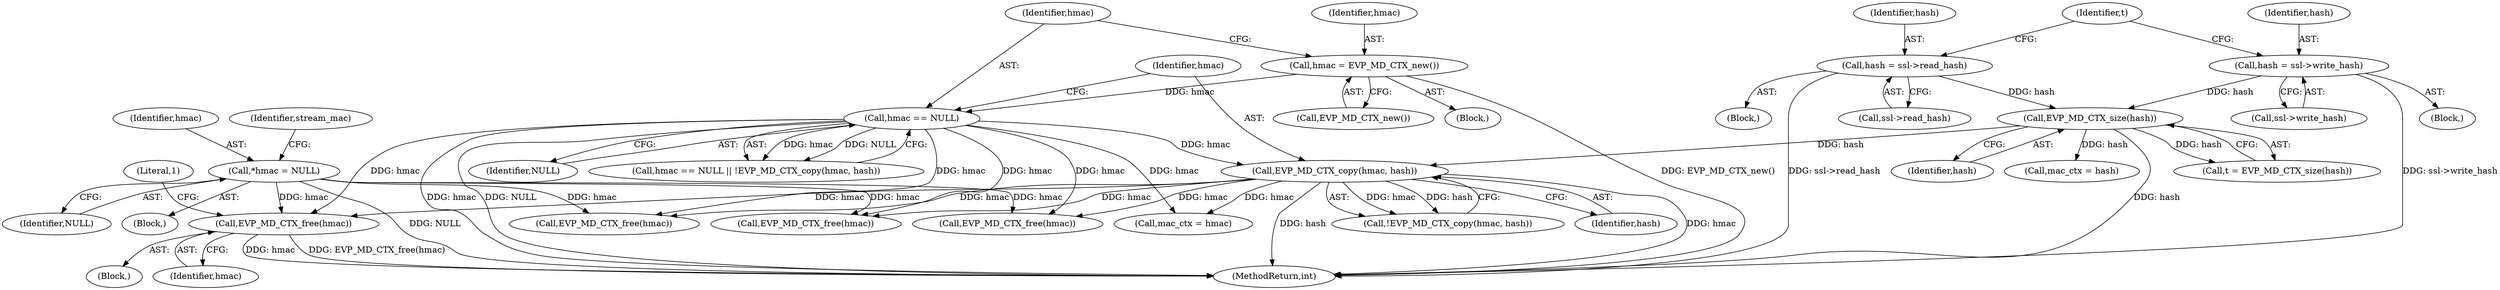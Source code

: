 digraph "0_openssl_4ad93618d26a3ea23d36ad5498ff4f59eff3a4d2_3@pointer" {
"1000401" [label="(Call,EVP_MD_CTX_free(hmac))"];
"1000114" [label="(Call,*hmac = NULL)"];
"1000188" [label="(Call,hmac == NULL)"];
"1000183" [label="(Call,hmac = EVP_MD_CTX_new())"];
"1000192" [label="(Call,EVP_MD_CTX_copy(hmac, hash))"];
"1000166" [label="(Call,EVP_MD_CTX_size(hash))"];
"1000159" [label="(Call,hash = ssl->read_hash)"];
"1000145" [label="(Call,hash = ssl->write_hash)"];
"1000167" [label="(Identifier,hash)"];
"1000183" [label="(Call,hmac = EVP_MD_CTX_new())"];
"1000145" [label="(Call,hash = ssl->write_hash)"];
"1000506" [label="(MethodReturn,int)"];
"1000159" [label="(Call,hash = ssl->read_hash)"];
"1000137" [label="(Block,)"];
"1000151" [label="(Block,)"];
"1000189" [label="(Identifier,hmac)"];
"1000191" [label="(Call,!EVP_MD_CTX_copy(hmac, hash))"];
"1000198" [label="(Call,mac_ctx = hmac)"];
"1000194" [label="(Identifier,hash)"];
"1000115" [label="(Identifier,hmac)"];
"1000190" [label="(Identifier,NULL)"];
"1000121" [label="(Identifier,stream_mac)"];
"1000160" [label="(Identifier,hash)"];
"1000165" [label="(Identifier,t)"];
"1000166" [label="(Call,EVP_MD_CTX_size(hash))"];
"1000188" [label="(Call,hmac == NULL)"];
"1000405" [label="(Literal,1)"];
"1000187" [label="(Call,hmac == NULL || !EVP_MD_CTX_copy(hmac, hash))"];
"1000402" [label="(Identifier,hmac)"];
"1000114" [label="(Call,*hmac = NULL)"];
"1000185" [label="(Call,EVP_MD_CTX_new())"];
"1000400" [label="(Block,)"];
"1000192" [label="(Call,EVP_MD_CTX_copy(hmac, hash))"];
"1000147" [label="(Call,ssl->write_hash)"];
"1000406" [label="(Call,EVP_MD_CTX_free(hmac))"];
"1000164" [label="(Call,t = EVP_MD_CTX_size(hash))"];
"1000178" [label="(Call,mac_ctx = hash)"];
"1000146" [label="(Identifier,hash)"];
"1000116" [label="(Identifier,NULL)"];
"1000108" [label="(Block,)"];
"1000161" [label="(Call,ssl->read_hash)"];
"1000335" [label="(Call,EVP_MD_CTX_free(hmac))"];
"1000193" [label="(Identifier,hmac)"];
"1000182" [label="(Block,)"];
"1000370" [label="(Call,EVP_MD_CTX_free(hmac))"];
"1000401" [label="(Call,EVP_MD_CTX_free(hmac))"];
"1000184" [label="(Identifier,hmac)"];
"1000401" -> "1000400"  [label="AST: "];
"1000401" -> "1000402"  [label="CFG: "];
"1000402" -> "1000401"  [label="AST: "];
"1000405" -> "1000401"  [label="CFG: "];
"1000401" -> "1000506"  [label="DDG: EVP_MD_CTX_free(hmac)"];
"1000401" -> "1000506"  [label="DDG: hmac"];
"1000114" -> "1000401"  [label="DDG: hmac"];
"1000188" -> "1000401"  [label="DDG: hmac"];
"1000192" -> "1000401"  [label="DDG: hmac"];
"1000114" -> "1000108"  [label="AST: "];
"1000114" -> "1000116"  [label="CFG: "];
"1000115" -> "1000114"  [label="AST: "];
"1000116" -> "1000114"  [label="AST: "];
"1000121" -> "1000114"  [label="CFG: "];
"1000114" -> "1000506"  [label="DDG: NULL"];
"1000114" -> "1000335"  [label="DDG: hmac"];
"1000114" -> "1000370"  [label="DDG: hmac"];
"1000114" -> "1000406"  [label="DDG: hmac"];
"1000188" -> "1000187"  [label="AST: "];
"1000188" -> "1000190"  [label="CFG: "];
"1000189" -> "1000188"  [label="AST: "];
"1000190" -> "1000188"  [label="AST: "];
"1000193" -> "1000188"  [label="CFG: "];
"1000187" -> "1000188"  [label="CFG: "];
"1000188" -> "1000506"  [label="DDG: NULL"];
"1000188" -> "1000506"  [label="DDG: hmac"];
"1000188" -> "1000187"  [label="DDG: hmac"];
"1000188" -> "1000187"  [label="DDG: NULL"];
"1000183" -> "1000188"  [label="DDG: hmac"];
"1000188" -> "1000192"  [label="DDG: hmac"];
"1000188" -> "1000198"  [label="DDG: hmac"];
"1000188" -> "1000335"  [label="DDG: hmac"];
"1000188" -> "1000370"  [label="DDG: hmac"];
"1000188" -> "1000406"  [label="DDG: hmac"];
"1000183" -> "1000182"  [label="AST: "];
"1000183" -> "1000185"  [label="CFG: "];
"1000184" -> "1000183"  [label="AST: "];
"1000185" -> "1000183"  [label="AST: "];
"1000189" -> "1000183"  [label="CFG: "];
"1000183" -> "1000506"  [label="DDG: EVP_MD_CTX_new()"];
"1000192" -> "1000191"  [label="AST: "];
"1000192" -> "1000194"  [label="CFG: "];
"1000193" -> "1000192"  [label="AST: "];
"1000194" -> "1000192"  [label="AST: "];
"1000191" -> "1000192"  [label="CFG: "];
"1000192" -> "1000506"  [label="DDG: hash"];
"1000192" -> "1000506"  [label="DDG: hmac"];
"1000192" -> "1000191"  [label="DDG: hmac"];
"1000192" -> "1000191"  [label="DDG: hash"];
"1000166" -> "1000192"  [label="DDG: hash"];
"1000192" -> "1000198"  [label="DDG: hmac"];
"1000192" -> "1000335"  [label="DDG: hmac"];
"1000192" -> "1000370"  [label="DDG: hmac"];
"1000192" -> "1000406"  [label="DDG: hmac"];
"1000166" -> "1000164"  [label="AST: "];
"1000166" -> "1000167"  [label="CFG: "];
"1000167" -> "1000166"  [label="AST: "];
"1000164" -> "1000166"  [label="CFG: "];
"1000166" -> "1000506"  [label="DDG: hash"];
"1000166" -> "1000164"  [label="DDG: hash"];
"1000159" -> "1000166"  [label="DDG: hash"];
"1000145" -> "1000166"  [label="DDG: hash"];
"1000166" -> "1000178"  [label="DDG: hash"];
"1000159" -> "1000151"  [label="AST: "];
"1000159" -> "1000161"  [label="CFG: "];
"1000160" -> "1000159"  [label="AST: "];
"1000161" -> "1000159"  [label="AST: "];
"1000165" -> "1000159"  [label="CFG: "];
"1000159" -> "1000506"  [label="DDG: ssl->read_hash"];
"1000145" -> "1000137"  [label="AST: "];
"1000145" -> "1000147"  [label="CFG: "];
"1000146" -> "1000145"  [label="AST: "];
"1000147" -> "1000145"  [label="AST: "];
"1000165" -> "1000145"  [label="CFG: "];
"1000145" -> "1000506"  [label="DDG: ssl->write_hash"];
}
